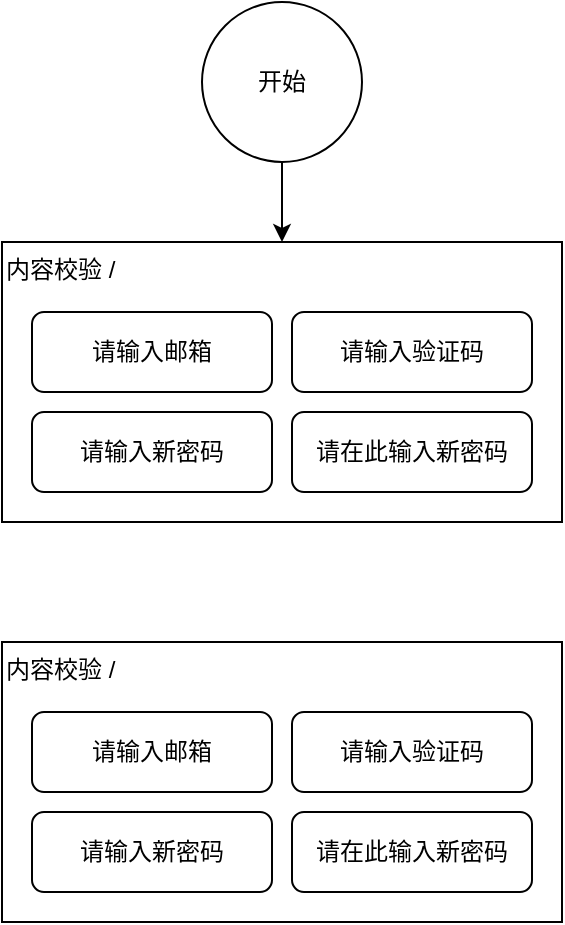 <mxfile version="21.6.5" type="github">
  <diagram name="第 1 页" id="ABFjYovpaCcEatOb6muG">
    <mxGraphModel dx="1140" dy="583" grid="1" gridSize="10" guides="1" tooltips="1" connect="1" arrows="1" fold="1" page="1" pageScale="1" pageWidth="827" pageHeight="1169" math="0" shadow="0">
      <root>
        <mxCell id="0" />
        <mxCell id="1" parent="0" />
        <mxCell id="9XtBeBoNdV7PvsVut8HQ-6" value="内容校验 /&amp;nbsp;" style="rounded=0;whiteSpace=wrap;html=1;verticalAlign=top;align=left;" vertex="1" parent="1">
          <mxGeometry x="140" y="200" width="280" height="140" as="geometry" />
        </mxCell>
        <mxCell id="9XtBeBoNdV7PvsVut8HQ-7" style="edgeStyle=orthogonalEdgeStyle;rounded=0;orthogonalLoop=1;jettySize=auto;html=1;exitX=0.5;exitY=1;exitDx=0;exitDy=0;entryX=0.5;entryY=0;entryDx=0;entryDy=0;" edge="1" parent="1" source="9XtBeBoNdV7PvsVut8HQ-1" target="9XtBeBoNdV7PvsVut8HQ-6">
          <mxGeometry relative="1" as="geometry" />
        </mxCell>
        <mxCell id="9XtBeBoNdV7PvsVut8HQ-1" value="开始" style="ellipse;whiteSpace=wrap;html=1;aspect=fixed;" vertex="1" parent="1">
          <mxGeometry x="240" y="80" width="80" height="80" as="geometry" />
        </mxCell>
        <mxCell id="9XtBeBoNdV7PvsVut8HQ-2" value="请输入邮箱" style="rounded=1;whiteSpace=wrap;html=1;" vertex="1" parent="1">
          <mxGeometry x="155" y="235" width="120" height="40" as="geometry" />
        </mxCell>
        <mxCell id="9XtBeBoNdV7PvsVut8HQ-3" value="请输入验证码" style="rounded=1;whiteSpace=wrap;html=1;" vertex="1" parent="1">
          <mxGeometry x="285" y="235" width="120" height="40" as="geometry" />
        </mxCell>
        <mxCell id="9XtBeBoNdV7PvsVut8HQ-4" value="请输入新密码" style="rounded=1;whiteSpace=wrap;html=1;" vertex="1" parent="1">
          <mxGeometry x="155" y="285" width="120" height="40" as="geometry" />
        </mxCell>
        <mxCell id="9XtBeBoNdV7PvsVut8HQ-5" value="请在此输入新密码" style="rounded=1;whiteSpace=wrap;html=1;" vertex="1" parent="1">
          <mxGeometry x="285" y="285" width="120" height="40" as="geometry" />
        </mxCell>
        <mxCell id="9XtBeBoNdV7PvsVut8HQ-8" value="内容校验 /&amp;nbsp;" style="rounded=0;whiteSpace=wrap;html=1;verticalAlign=top;align=left;" vertex="1" parent="1">
          <mxGeometry x="140" y="400" width="280" height="140" as="geometry" />
        </mxCell>
        <mxCell id="9XtBeBoNdV7PvsVut8HQ-9" value="请输入邮箱" style="rounded=1;whiteSpace=wrap;html=1;" vertex="1" parent="1">
          <mxGeometry x="155" y="435" width="120" height="40" as="geometry" />
        </mxCell>
        <mxCell id="9XtBeBoNdV7PvsVut8HQ-10" value="请输入验证码" style="rounded=1;whiteSpace=wrap;html=1;" vertex="1" parent="1">
          <mxGeometry x="285" y="435" width="120" height="40" as="geometry" />
        </mxCell>
        <mxCell id="9XtBeBoNdV7PvsVut8HQ-11" value="请输入新密码" style="rounded=1;whiteSpace=wrap;html=1;" vertex="1" parent="1">
          <mxGeometry x="155" y="485" width="120" height="40" as="geometry" />
        </mxCell>
        <mxCell id="9XtBeBoNdV7PvsVut8HQ-12" value="请在此输入新密码" style="rounded=1;whiteSpace=wrap;html=1;" vertex="1" parent="1">
          <mxGeometry x="285" y="485" width="120" height="40" as="geometry" />
        </mxCell>
      </root>
    </mxGraphModel>
  </diagram>
</mxfile>
